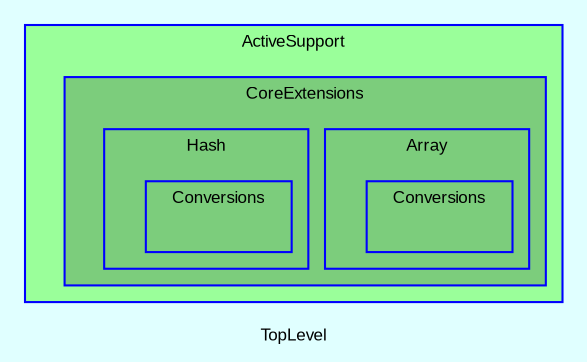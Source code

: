 digraph TopLevel {
    compound = true
    bgcolor = lightcyan1
    fontname = Arial
    fontsize = 8
    label = "TopLevel"
    node [
        fontname = Arial,
        fontsize = 8,
        color = black
    ]

    subgraph cluster_ActiveSupport {
        fillcolor = palegreen1
        URL = "classes/ActiveSupport.html"
        fontname = Arial
        color = blue
        label = "ActiveSupport"
        style = filled
        ActiveSupport [
            shape = plaintext,
            height = 0.01,
            width = 0.01,
            label = ""
        ]

        subgraph cluster_ActiveSupport__CoreExtensions {
            fillcolor = palegreen3
            URL = "classes/ActiveSupport/CoreExtensions.html"
            fontname = Arial
            color = blue
            label = "CoreExtensions"
            style = filled
            ActiveSupport__CoreExtensions [
                shape = plaintext,
                height = 0.01,
                width = 0.01,
                label = ""
            ]

            subgraph cluster_ActiveSupport__CoreExtensions__Array {
                fillcolor = palegreen3
                URL = "classes/ActiveSupport/CoreExtensions/Array.html"
                fontname = Arial
                color = blue
                label = "Array"
                style = filled
                ActiveSupport__CoreExtensions__Array [
                    shape = plaintext,
                    height = 0.01,
                    width = 0.01,
                    label = ""
                ]

                subgraph cluster_ActiveSupport__CoreExtensions__Array__Conversions {
                    fillcolor = palegreen3
                    URL = "classes/ActiveSupport/CoreExtensions/Array/Conversions.html"
                    fontname = Arial
                    color = blue
                    label = "Conversions"
                    style = filled
                    ActiveSupport__CoreExtensions__Array__Conversions [
                        shape = plaintext,
                        height = 0.01,
                        width = 0.75,
                        label = ""
                    ]

                }

            }

            subgraph cluster_ActiveSupport__CoreExtensions__Hash {
                fillcolor = palegreen3
                URL = "classes/ActiveSupport/CoreExtensions/Hash.html"
                fontname = Arial
                color = blue
                label = "Hash"
                style = filled
                ActiveSupport__CoreExtensions__Hash [
                    shape = plaintext,
                    height = 0.01,
                    width = 0.01,
                    label = ""
                ]

                subgraph cluster_ActiveSupport__CoreExtensions__Hash__Conversions {
                    fillcolor = palegreen3
                    URL = "classes/ActiveSupport/CoreExtensions/Hash/Conversions.html"
                    fontname = Arial
                    color = blue
                    label = "Conversions"
                    style = filled
                    ActiveSupport__CoreExtensions__Hash__Conversions [
                        shape = plaintext,
                        height = 0.01,
                        width = 0.75,
                        label = ""
                    ]

                }

            }

        }

    }

}

